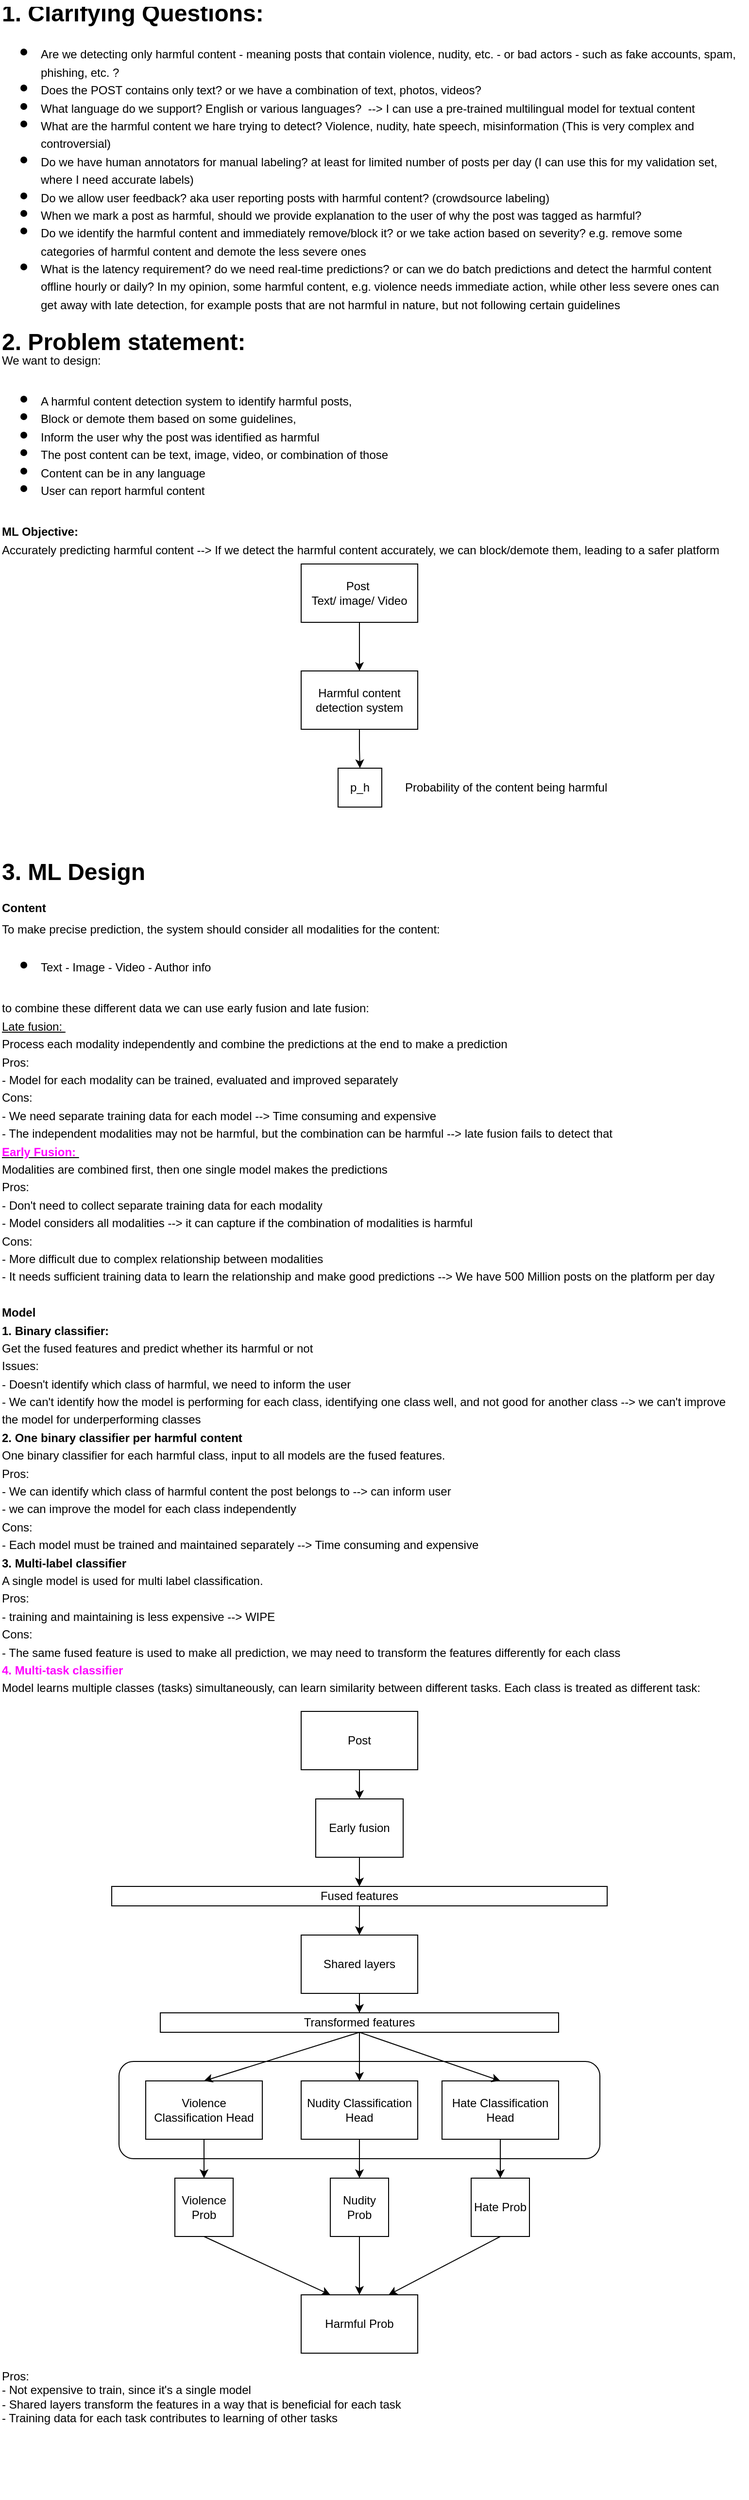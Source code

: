 <mxfile version="24.8.3">
  <diagram name="Page-1" id="U5gOBO9FgZ9HfYY-3pQ9">
    <mxGraphModel dx="1001" dy="744" grid="1" gridSize="10" guides="1" tooltips="1" connect="1" arrows="1" fold="1" page="1" pageScale="1" pageWidth="850" pageHeight="1100" math="0" shadow="0">
      <root>
        <mxCell id="0" />
        <mxCell id="1" parent="0" />
        <mxCell id="IlfbLXd4Qjn4QDNZ3G44-31" value="" style="rounded=1;whiteSpace=wrap;html=1;labelBackgroundColor=default;" vertex="1" parent="1">
          <mxGeometry x="162.5" y="2160" width="495" height="100" as="geometry" />
        </mxCell>
        <mxCell id="IlfbLXd4Qjn4QDNZ3G44-3" value="&lt;h1 style=&quot;margin-top: 0px; line-height: 60%;&quot;&gt;1. Clarifying Questions:&amp;nbsp;&lt;/h1&gt;&lt;h1 style=&quot;margin-top: 0px; line-height: 60%;&quot;&gt;&lt;ul style=&quot;line-height: 60%;&quot;&gt;&lt;li&gt;&lt;span style=&quot;font-size: 12px; font-weight: normal;&quot;&gt;Are we detecting only harmful content - meaning posts that contain&amp;nbsp;&lt;/span&gt;&lt;span style=&quot;font-size: 12px; font-weight: 400;&quot;&gt;violence, nudity, etc. - or bad actors - such as fake accounts, spam, phishing, etc. ?&lt;/span&gt;&lt;br&gt;&lt;/li&gt;&lt;li&gt;&lt;span style=&quot;font-size: 12px; font-weight: 400;&quot;&gt;Does the POST contains only text? or we have a combination of text, photos, videos?&amp;nbsp;&lt;/span&gt;&lt;/li&gt;&lt;li&gt;&lt;span style=&quot;font-size: 12px; font-weight: 400;&quot;&gt;What language do we support? English or various languages? &amp;nbsp;--&amp;gt; I can use a pre-trained multilingual model for textual content&lt;/span&gt;&lt;/li&gt;&lt;li&gt;&lt;span style=&quot;font-size: 12px; font-weight: 400;&quot;&gt;What are the harmful content we hare trying to detect? Violence, nudity, hate speech, misinformation (This is very complex and controversial)&lt;/span&gt;&lt;/li&gt;&lt;li&gt;&lt;span style=&quot;font-size: 12px; font-weight: 400;&quot;&gt;Do we have human annotators for manual labeling? at least for limited number of posts per day (I can use this for my validation set, where I need accurate labels)&lt;/span&gt;&lt;/li&gt;&lt;li&gt;&lt;span style=&quot;font-size: 12px; font-weight: 400;&quot;&gt;Do we allow user feedback? aka user reporting posts with harmful content? (crowdsource labeling)&lt;/span&gt;&lt;/li&gt;&lt;li&gt;&lt;span style=&quot;font-size: 12px; font-weight: 400;&quot;&gt;When we mark a post as harmful, should we provide explanation to the user of why the post was tagged as harmful?&amp;nbsp;&lt;/span&gt;&lt;/li&gt;&lt;li&gt;&lt;span style=&quot;font-size: 12px; font-weight: 400;&quot;&gt;Do we identify the harmful content and immediately remove/block it? or we take action based on severity? e.g. remove some categories of harmful content and demote the less severe ones&lt;/span&gt;&lt;/li&gt;&lt;li&gt;&lt;span style=&quot;font-size: 12px; font-weight: 400;&quot;&gt;What is the latency requirement? do we need real-time predictions? or can we do batch predictions and detect the harmful content offline hourly or daily? In my opinion, some harmful content, e.g. violence needs immediate action, while other less severe ones can get away with late detection, for example posts that are not harmful in nature, but not following certain guidelines&lt;/span&gt;&lt;/li&gt;&lt;/ul&gt;&lt;div style=&quot;line-height: 60%;&quot;&gt;2. Problem statement:&lt;/div&gt;&lt;div style=&quot;line-height: 60%;&quot;&gt;&lt;span style=&quot;font-size: 12px; font-weight: 400;&quot;&gt;We want to design:&lt;/span&gt;&lt;/div&gt;&lt;div style=&quot;line-height: 60%;&quot;&gt;&lt;ul style=&quot;line-height: 60%;&quot;&gt;&lt;li&gt;&lt;span style=&quot;font-size: 12px; font-weight: 400;&quot;&gt;A harmful content detection system to identify harmful posts,&amp;nbsp;&lt;/span&gt;&lt;/li&gt;&lt;li&gt;&lt;span style=&quot;font-size: 12px; font-weight: 400;&quot;&gt;Block or demote them based on some guidelines,&amp;nbsp;&lt;/span&gt;&lt;/li&gt;&lt;li&gt;&lt;span style=&quot;font-size: 12px; font-weight: 400;&quot;&gt;Inform the user why the post was identified as harmful&lt;/span&gt;&lt;br&gt;&lt;/li&gt;&lt;li&gt;&lt;span style=&quot;font-size: 12px; font-weight: 400;&quot;&gt;The post content can be text, image, video, or combination of those&lt;/span&gt;&lt;/li&gt;&lt;li&gt;&lt;span style=&quot;font-size: 12px; font-weight: 400;&quot;&gt;Content can be in any language&lt;/span&gt;&lt;/li&gt;&lt;li&gt;&lt;span style=&quot;font-size: 12px; font-weight: 400;&quot;&gt;User can report harmful content&lt;/span&gt;&lt;/li&gt;&lt;/ul&gt;&lt;div style=&quot;line-height: 60%;&quot;&gt;&lt;span style=&quot;font-size: 12px;&quot;&gt;ML Objective:&amp;nbsp;&lt;/span&gt;&lt;/div&gt;&lt;/div&gt;&lt;div style=&quot;line-height: 60%;&quot;&gt;&lt;span style=&quot;font-size: 12px; font-weight: 400;&quot;&gt;Accurately predicting harmful content --&amp;gt; If we detect the harmful content accurately, we can block/demote them, leading to a safer platform&lt;/span&gt;&lt;/div&gt;&lt;div style=&quot;line-height: 60%;&quot;&gt;&lt;span style=&quot;font-size: 12px; font-weight: 400;&quot;&gt;&lt;br&gt;&lt;/span&gt;&lt;/div&gt;&lt;div style=&quot;line-height: 60%;&quot;&gt;&lt;span style=&quot;font-size: 12px; font-weight: 400;&quot;&gt;&lt;br&gt;&lt;/span&gt;&lt;/div&gt;&lt;div style=&quot;line-height: 60%;&quot;&gt;&lt;span style=&quot;font-size: 12px; font-weight: 400;&quot;&gt;&lt;br&gt;&lt;/span&gt;&lt;/div&gt;&lt;div style=&quot;line-height: 60%;&quot;&gt;&lt;span style=&quot;font-size: 12px; font-weight: 400;&quot;&gt;&lt;br&gt;&lt;/span&gt;&lt;/div&gt;&lt;div style=&quot;line-height: 60%;&quot;&gt;&lt;span style=&quot;font-size: 12px; font-weight: 400;&quot;&gt;&lt;br&gt;&lt;/span&gt;&lt;/div&gt;&lt;div style=&quot;line-height: 60%;&quot;&gt;&lt;span style=&quot;font-size: 12px; font-weight: 400;&quot;&gt;&lt;br&gt;&lt;/span&gt;&lt;/div&gt;&lt;div style=&quot;line-height: 60%;&quot;&gt;&lt;span style=&quot;font-size: 12px; font-weight: 400;&quot;&gt;&lt;br&gt;&lt;/span&gt;&lt;/div&gt;&lt;div style=&quot;line-height: 60%;&quot;&gt;&lt;span style=&quot;font-size: 12px; font-weight: 400;&quot;&gt;&lt;br&gt;&lt;/span&gt;&lt;/div&gt;&lt;div style=&quot;line-height: 60%;&quot;&gt;&lt;span style=&quot;font-size: 12px; font-weight: 400;&quot;&gt;&lt;br&gt;&lt;/span&gt;&lt;/div&gt;&lt;div style=&quot;line-height: 60%;&quot;&gt;&lt;span style=&quot;font-size: 12px; font-weight: 400;&quot;&gt;&lt;br&gt;&lt;/span&gt;&lt;/div&gt;&lt;div style=&quot;line-height: 60%;&quot;&gt;&lt;br&gt;&lt;/div&gt;&lt;div style=&quot;line-height: 60%;&quot;&gt;&lt;div style=&quot;line-height: 60%;&quot;&gt;&lt;span style=&quot;font-size: 12px; font-weight: 400;&quot;&gt;&lt;br&gt;&lt;/span&gt;&lt;/div&gt;&lt;/div&gt;&lt;div style=&quot;line-height: 60%;&quot;&gt;&lt;span style=&quot;font-size: 12px; font-weight: 400;&quot;&gt;&lt;br&gt;&lt;/span&gt;&lt;/div&gt;&lt;/h1&gt;" style="text;html=1;whiteSpace=wrap;overflow=hidden;rounded=0;" vertex="1" parent="1">
          <mxGeometry x="40" y="40" width="760" height="590" as="geometry" />
        </mxCell>
        <mxCell id="IlfbLXd4Qjn4QDNZ3G44-13" value="" style="group" vertex="1" connectable="0" parent="1">
          <mxGeometry x="350" y="620" width="335" height="250" as="geometry" />
        </mxCell>
        <mxCell id="IlfbLXd4Qjn4QDNZ3G44-8" style="edgeStyle=orthogonalEdgeStyle;rounded=0;orthogonalLoop=1;jettySize=auto;html=1;exitX=0.5;exitY=1;exitDx=0;exitDy=0;entryX=0.5;entryY=0;entryDx=0;entryDy=0;" edge="1" parent="IlfbLXd4Qjn4QDNZ3G44-13" source="IlfbLXd4Qjn4QDNZ3G44-6" target="IlfbLXd4Qjn4QDNZ3G44-7">
          <mxGeometry relative="1" as="geometry" />
        </mxCell>
        <mxCell id="IlfbLXd4Qjn4QDNZ3G44-6" value="Post&amp;nbsp;&lt;div&gt;Text/ image/ Video&lt;/div&gt;" style="rounded=0;whiteSpace=wrap;html=1;" vertex="1" parent="IlfbLXd4Qjn4QDNZ3G44-13">
          <mxGeometry width="120" height="60" as="geometry" />
        </mxCell>
        <mxCell id="IlfbLXd4Qjn4QDNZ3G44-10" style="edgeStyle=orthogonalEdgeStyle;rounded=0;orthogonalLoop=1;jettySize=auto;html=1;exitX=0.5;exitY=1;exitDx=0;exitDy=0;entryX=0.5;entryY=0;entryDx=0;entryDy=0;" edge="1" parent="IlfbLXd4Qjn4QDNZ3G44-13" source="IlfbLXd4Qjn4QDNZ3G44-7" target="IlfbLXd4Qjn4QDNZ3G44-9">
          <mxGeometry relative="1" as="geometry" />
        </mxCell>
        <mxCell id="IlfbLXd4Qjn4QDNZ3G44-7" value="Harmful content detection system" style="rounded=0;whiteSpace=wrap;html=1;" vertex="1" parent="IlfbLXd4Qjn4QDNZ3G44-13">
          <mxGeometry y="110" width="120" height="60" as="geometry" />
        </mxCell>
        <mxCell id="IlfbLXd4Qjn4QDNZ3G44-9" value="p_h" style="rounded=0;whiteSpace=wrap;html=1;" vertex="1" parent="IlfbLXd4Qjn4QDNZ3G44-13">
          <mxGeometry x="38" y="210" width="45" height="40" as="geometry" />
        </mxCell>
        <mxCell id="IlfbLXd4Qjn4QDNZ3G44-11" value="Probability of the content being harmful&amp;nbsp;" style="text;html=1;align=left;verticalAlign=middle;whiteSpace=wrap;rounded=0;" vertex="1" parent="IlfbLXd4Qjn4QDNZ3G44-13">
          <mxGeometry x="105" y="215" width="230" height="30" as="geometry" />
        </mxCell>
        <mxCell id="IlfbLXd4Qjn4QDNZ3G44-14" value="&lt;h4&gt;&lt;font style=&quot;font-size: 24px;&quot;&gt;3. ML Design&lt;/font&gt;&lt;/h4&gt;&lt;p style=&quot;line-height: 110%;&quot;&gt;&lt;b&gt;Content&lt;/b&gt;&lt;/p&gt;&lt;div style=&quot;line-height: 60%;&quot;&gt;To make&amp;nbsp;precise prediction, the system should consider all modalities for the content:&amp;nbsp;&lt;/div&gt;&lt;h1 style=&quot;margin-top: 0px; line-height: 60%;&quot;&gt;&lt;div style=&quot;line-height: 60%;&quot;&gt;&lt;ul style=&quot;line-height: 60%;&quot;&gt;&lt;li style=&quot;text-align: left;&quot;&gt;&lt;span style=&quot;font-size: 12px; font-weight: normal;&quot;&gt;Text - Image - Video - Author info&lt;/span&gt;&lt;/li&gt;&lt;/ul&gt;&lt;div style=&quot;text-align: left; line-height: 60%;&quot;&gt;&lt;span style=&quot;font-size: 12px; font-weight: normal;&quot;&gt;to combine these different data we can use early fusion and late fusion:&amp;nbsp;&lt;/span&gt;&lt;/div&gt;&lt;div style=&quot;text-align: left; line-height: 60%;&quot;&gt;&lt;span style=&quot;font-size: 12px; font-weight: normal;&quot;&gt;&lt;u&gt;Late fusion:&amp;nbsp;&lt;/u&gt;&lt;/span&gt;&lt;/div&gt;&lt;div style=&quot;text-align: left; line-height: 60%;&quot;&gt;&lt;span style=&quot;font-size: 12px; font-weight: normal;&quot;&gt;Process each modality independently and combine the predictions at the end to make a prediction&lt;/span&gt;&lt;/div&gt;&lt;div style=&quot;text-align: left; line-height: 60%;&quot;&gt;&lt;span style=&quot;font-size: 12px; font-weight: normal;&quot;&gt;Pros:&lt;/span&gt;&lt;/div&gt;&lt;div style=&quot;line-height: 60%;&quot;&gt;&lt;span style=&quot;font-size: 12px; font-weight: 400;&quot;&gt;- Model for each modality can be trained, evaluated and improved&amp;nbsp;separately&lt;/span&gt;&lt;/div&gt;&lt;div style=&quot;line-height: 60%;&quot;&gt;&lt;span style=&quot;font-size: 12px; font-weight: 400;&quot;&gt;Cons:&lt;/span&gt;&lt;/div&gt;&lt;div style=&quot;line-height: 60%;&quot;&gt;&lt;span style=&quot;font-size: 12px; font-weight: 400;&quot;&gt;- We need separate training data for each model --&amp;gt; Time consuming and expensive&lt;/span&gt;&lt;/div&gt;&lt;div style=&quot;line-height: 60%;&quot;&gt;&lt;span style=&quot;font-size: 12px; font-weight: 400;&quot;&gt;- The independent modalities may not be harmful, but the combination can be harmful --&amp;gt; late fusion fails to detect that&lt;/span&gt;&lt;/div&gt;&lt;div style=&quot;line-height: 60%;&quot;&gt;&lt;span style=&quot;font-size: 12px;&quot;&gt;&lt;u&gt;&lt;font color=&quot;#ff00ff&quot;&gt;Early Fusion:&amp;nbsp;&lt;/font&gt;&lt;/u&gt;&lt;/span&gt;&lt;/div&gt;&lt;div style=&quot;line-height: 60%;&quot;&gt;&lt;span style=&quot;font-size: 12px; font-weight: 400;&quot;&gt;Modalities are combined first, then one single model makes the predictions&lt;/span&gt;&lt;/div&gt;&lt;div style=&quot;line-height: 60%;&quot;&gt;&lt;span style=&quot;font-size: 12px; font-weight: 400;&quot;&gt;Pros:&amp;nbsp;&lt;/span&gt;&lt;/div&gt;&lt;div style=&quot;line-height: 60%;&quot;&gt;&lt;span style=&quot;font-size: 12px; font-weight: 400;&quot;&gt;- Don&#39;t need to collect separate training data for each modality&lt;/span&gt;&lt;/div&gt;&lt;div style=&quot;line-height: 60%;&quot;&gt;&lt;span style=&quot;font-size: 12px; font-weight: 400;&quot;&gt;- Model considers all modalities --&amp;gt; it can capture if the combination of modalities is harmful&lt;/span&gt;&lt;/div&gt;&lt;div style=&quot;line-height: 60%;&quot;&gt;&lt;span style=&quot;font-size: 12px; font-weight: 400;&quot;&gt;Cons:&amp;nbsp;&lt;/span&gt;&lt;/div&gt;&lt;div style=&quot;line-height: 60%;&quot;&gt;&lt;span style=&quot;font-size: 12px; font-weight: 400;&quot;&gt;- More difficult due to complex relationship between modalities&lt;/span&gt;&lt;/div&gt;&lt;div style=&quot;line-height: 60%;&quot;&gt;&lt;span style=&quot;font-size: 12px; font-weight: 400;&quot;&gt;- It needs sufficient training data to learn the relationship and make good predictions --&amp;gt; We have 500 Million posts on the platform per day&lt;/span&gt;&lt;/div&gt;&lt;div style=&quot;text-align: center; line-height: 60%;&quot;&gt;&lt;span style=&quot;font-size: 12px; font-weight: 400;&quot;&gt;&lt;br&gt;&lt;/span&gt;&lt;/div&gt;&lt;div style=&quot;text-align: left; line-height: 60%;&quot;&gt;&lt;span style=&quot;font-size: 12px;&quot;&gt;Model&lt;/span&gt;&lt;/div&gt;&lt;div style=&quot;text-align: left; line-height: 60%;&quot;&gt;&lt;span style=&quot;font-size: 12px;&quot;&gt;1. Binary classifier:&lt;/span&gt;&lt;/div&gt;&lt;div style=&quot;text-align: left; line-height: 60%;&quot;&gt;&lt;span style=&quot;font-size: 12px; font-weight: normal;&quot;&gt;Get the fused features and predict whether its harmful or not&lt;/span&gt;&lt;/div&gt;&lt;div style=&quot;text-align: left; line-height: 60%;&quot;&gt;&lt;span style=&quot;font-size: 12px; font-weight: normal;&quot;&gt;Issues:&amp;nbsp;&lt;/span&gt;&lt;/div&gt;&lt;div style=&quot;text-align: left; line-height: 60%;&quot;&gt;&lt;span style=&quot;font-size: 12px; font-weight: normal;&quot;&gt;- Doesn&#39;t identify which class of harmful, we need to inform the user&lt;/span&gt;&lt;/div&gt;&lt;div style=&quot;text-align: left; line-height: 60%;&quot;&gt;&lt;span style=&quot;font-size: 12px; font-weight: normal;&quot;&gt;- We can&#39;t identify how the model is performing for each class, identifying one class well, and not good for another class --&amp;gt; we can&#39;t improve the model for underperforming classes&lt;/span&gt;&lt;/div&gt;&lt;div style=&quot;text-align: left; line-height: 60%;&quot;&gt;&lt;span style=&quot;font-size: 12px;&quot;&gt;2. One binary classifier per harmful content&lt;/span&gt;&lt;/div&gt;&lt;div style=&quot;text-align: left; line-height: 60%;&quot;&gt;&lt;span style=&quot;font-size: 12px; font-weight: normal;&quot;&gt;One binary classifier for each harmful class, input to all models are the fused features.&amp;nbsp;&lt;/span&gt;&lt;/div&gt;&lt;div style=&quot;text-align: left; line-height: 60%;&quot;&gt;&lt;span style=&quot;font-size: 12px; font-weight: normal;&quot;&gt;Pros:&amp;nbsp;&lt;/span&gt;&lt;/div&gt;&lt;div style=&quot;text-align: left; line-height: 60%;&quot;&gt;&lt;span style=&quot;font-size: 12px; font-weight: normal;&quot;&gt;- We can identify which class of harmful content the post belongs to --&amp;gt; can inform user&lt;/span&gt;&lt;/div&gt;&lt;div style=&quot;text-align: left; line-height: 60%;&quot;&gt;&lt;span style=&quot;font-size: 12px; font-weight: normal;&quot;&gt;- we can improve the model for each class independently&lt;/span&gt;&lt;/div&gt;&lt;div style=&quot;text-align: left; line-height: 60%;&quot;&gt;&lt;span style=&quot;font-size: 12px; font-weight: normal;&quot;&gt;Cons:&amp;nbsp;&lt;/span&gt;&lt;/div&gt;&lt;div style=&quot;text-align: left; line-height: 60%;&quot;&gt;&lt;span style=&quot;font-size: 12px; font-weight: normal;&quot;&gt;- Each model must be trained and maintained&amp;nbsp;&lt;/span&gt;&lt;span style=&quot;font-size: 12px; font-weight: 400;&quot;&gt;separately --&amp;gt; Time consuming and expensive&lt;/span&gt;&lt;/div&gt;&lt;div style=&quot;text-align: left; line-height: 60%;&quot;&gt;&lt;span style=&quot;font-size: 12px;&quot;&gt;3. Multi-label classifier&lt;/span&gt;&lt;/div&gt;&lt;div style=&quot;text-align: left; line-height: 60%;&quot;&gt;&lt;span style=&quot;font-size: 12px; font-weight: normal;&quot;&gt;A single model is used for multi label classification.&amp;nbsp;&lt;/span&gt;&lt;/div&gt;&lt;div style=&quot;text-align: left; line-height: 60%;&quot;&gt;&lt;span style=&quot;font-size: 12px; font-weight: normal;&quot;&gt;Pros:&amp;nbsp;&lt;/span&gt;&lt;/div&gt;&lt;div style=&quot;text-align: left; line-height: 60%;&quot;&gt;&lt;span style=&quot;font-size: 12px; font-weight: normal;&quot;&gt;- training and maintaining is less expensive --&amp;gt; WIPE&lt;/span&gt;&lt;/div&gt;&lt;div style=&quot;text-align: left; line-height: 60%;&quot;&gt;&lt;span style=&quot;font-size: 12px; font-weight: normal;&quot;&gt;Cons:&amp;nbsp;&lt;/span&gt;&lt;/div&gt;&lt;div style=&quot;text-align: left; line-height: 60%;&quot;&gt;&lt;span style=&quot;font-size: 12px; font-weight: normal;&quot;&gt;- &lt;/span&gt;&lt;span style=&quot;font-size: 12px; font-weight: 400;&quot;&gt;The&lt;/span&gt;&lt;span style=&quot;font-size: 12px; font-weight: normal;&quot;&gt;&amp;nbsp;same fused feature is used to make all prediction, we may need to transform the features differently for each class&amp;nbsp;&lt;/span&gt;&lt;/div&gt;&lt;div style=&quot;text-align: left; line-height: 60%;&quot;&gt;&lt;span style=&quot;font-size: 12px;&quot;&gt;&lt;font color=&quot;#ff00ff&quot;&gt;4. Multi-task classifier&lt;/font&gt;&lt;/span&gt;&lt;/div&gt;&lt;div style=&quot;text-align: left; line-height: 60%;&quot;&gt;&lt;span style=&quot;caret-color: rgb(255, 0, 255); font-size: 12px; font-weight: normal;&quot;&gt;Model learns multiple classes (tasks) &lt;/span&gt;&lt;span style=&quot;caret-color: rgb(255, 0, 255); font-size: 12px; font-weight: 400;&quot;&gt;simultaneously, can learn similarity between different tasks. Each class is treated as different task:&amp;nbsp;&lt;/span&gt;&lt;/div&gt;&lt;/div&gt;&lt;div style=&quot;line-height: 60%;&quot;&gt;&lt;span style=&quot;font-size: 12px; font-weight: normal;&quot;&gt;&lt;br&gt;&lt;/span&gt;&lt;/div&gt;&lt;/h1&gt;&lt;p&gt;&lt;/p&gt;" style="text;html=1;align=left;verticalAlign=top;whiteSpace=wrap;rounded=0;" vertex="1" parent="1">
          <mxGeometry x="40" y="900" width="761" height="510" as="geometry" />
        </mxCell>
        <mxCell id="IlfbLXd4Qjn4QDNZ3G44-25" value="" style="edgeStyle=orthogonalEdgeStyle;rounded=0;orthogonalLoop=1;jettySize=auto;html=1;" edge="1" parent="1" source="IlfbLXd4Qjn4QDNZ3G44-15" target="IlfbLXd4Qjn4QDNZ3G44-20">
          <mxGeometry relative="1" as="geometry" />
        </mxCell>
        <mxCell id="IlfbLXd4Qjn4QDNZ3G44-15" value="Fused features" style="rounded=0;whiteSpace=wrap;html=1;" vertex="1" parent="1">
          <mxGeometry x="155" y="1980" width="510" height="20" as="geometry" />
        </mxCell>
        <mxCell id="IlfbLXd4Qjn4QDNZ3G44-18" value="" style="edgeStyle=orthogonalEdgeStyle;rounded=0;orthogonalLoop=1;jettySize=auto;html=1;" edge="1" parent="1" source="IlfbLXd4Qjn4QDNZ3G44-16" target="IlfbLXd4Qjn4QDNZ3G44-17">
          <mxGeometry relative="1" as="geometry" />
        </mxCell>
        <mxCell id="IlfbLXd4Qjn4QDNZ3G44-16" value="Post" style="rounded=0;whiteSpace=wrap;html=1;" vertex="1" parent="1">
          <mxGeometry x="350" y="1800" width="120" height="60" as="geometry" />
        </mxCell>
        <mxCell id="IlfbLXd4Qjn4QDNZ3G44-19" value="" style="edgeStyle=orthogonalEdgeStyle;rounded=0;orthogonalLoop=1;jettySize=auto;html=1;" edge="1" parent="1" source="IlfbLXd4Qjn4QDNZ3G44-17" target="IlfbLXd4Qjn4QDNZ3G44-15">
          <mxGeometry relative="1" as="geometry" />
        </mxCell>
        <mxCell id="IlfbLXd4Qjn4QDNZ3G44-17" value="Early fusion" style="rounded=0;whiteSpace=wrap;html=1;" vertex="1" parent="1">
          <mxGeometry x="365" y="1890" width="90" height="60" as="geometry" />
        </mxCell>
        <mxCell id="IlfbLXd4Qjn4QDNZ3G44-27" value="" style="edgeStyle=orthogonalEdgeStyle;rounded=0;orthogonalLoop=1;jettySize=auto;html=1;" edge="1" parent="1" source="IlfbLXd4Qjn4QDNZ3G44-20" target="IlfbLXd4Qjn4QDNZ3G44-26">
          <mxGeometry relative="1" as="geometry" />
        </mxCell>
        <mxCell id="IlfbLXd4Qjn4QDNZ3G44-20" value="Shared layers" style="rounded=0;whiteSpace=wrap;html=1;" vertex="1" parent="1">
          <mxGeometry x="350" y="2030" width="120" height="60" as="geometry" />
        </mxCell>
        <mxCell id="IlfbLXd4Qjn4QDNZ3G44-36" value="" style="edgeStyle=orthogonalEdgeStyle;rounded=0;orthogonalLoop=1;jettySize=auto;html=1;" edge="1" parent="1" source="IlfbLXd4Qjn4QDNZ3G44-26" target="IlfbLXd4Qjn4QDNZ3G44-29">
          <mxGeometry relative="1" as="geometry" />
        </mxCell>
        <mxCell id="IlfbLXd4Qjn4QDNZ3G44-26" value="Transformed features" style="rounded=0;whiteSpace=wrap;html=1;" vertex="1" parent="1">
          <mxGeometry x="205" y="2110" width="410" height="20" as="geometry" />
        </mxCell>
        <mxCell id="IlfbLXd4Qjn4QDNZ3G44-40" value="" style="edgeStyle=orthogonalEdgeStyle;rounded=0;orthogonalLoop=1;jettySize=auto;html=1;" edge="1" parent="1" source="IlfbLXd4Qjn4QDNZ3G44-28" target="IlfbLXd4Qjn4QDNZ3G44-39">
          <mxGeometry relative="1" as="geometry" />
        </mxCell>
        <mxCell id="IlfbLXd4Qjn4QDNZ3G44-28" value="Violence Classification Head" style="rounded=0;whiteSpace=wrap;html=1;" vertex="1" parent="1">
          <mxGeometry x="190" y="2180" width="120" height="60" as="geometry" />
        </mxCell>
        <mxCell id="IlfbLXd4Qjn4QDNZ3G44-42" value="" style="edgeStyle=orthogonalEdgeStyle;rounded=0;orthogonalLoop=1;jettySize=auto;html=1;" edge="1" parent="1" source="IlfbLXd4Qjn4QDNZ3G44-29" target="IlfbLXd4Qjn4QDNZ3G44-41">
          <mxGeometry relative="1" as="geometry" />
        </mxCell>
        <mxCell id="IlfbLXd4Qjn4QDNZ3G44-29" value="Nudity Classification Head" style="rounded=0;whiteSpace=wrap;html=1;" vertex="1" parent="1">
          <mxGeometry x="350" y="2180" width="120" height="60" as="geometry" />
        </mxCell>
        <mxCell id="IlfbLXd4Qjn4QDNZ3G44-44" value="" style="edgeStyle=orthogonalEdgeStyle;rounded=0;orthogonalLoop=1;jettySize=auto;html=1;" edge="1" parent="1" source="IlfbLXd4Qjn4QDNZ3G44-30" target="IlfbLXd4Qjn4QDNZ3G44-43">
          <mxGeometry relative="1" as="geometry" />
        </mxCell>
        <mxCell id="IlfbLXd4Qjn4QDNZ3G44-30" value="Hate Classification Head" style="rounded=0;whiteSpace=wrap;html=1;" vertex="1" parent="1">
          <mxGeometry x="495" y="2180" width="120" height="60" as="geometry" />
        </mxCell>
        <mxCell id="IlfbLXd4Qjn4QDNZ3G44-37" value="" style="endArrow=classic;html=1;rounded=0;exitX=0.5;exitY=1;exitDx=0;exitDy=0;entryX=0.5;entryY=0;entryDx=0;entryDy=0;" edge="1" parent="1" source="IlfbLXd4Qjn4QDNZ3G44-26" target="IlfbLXd4Qjn4QDNZ3G44-28">
          <mxGeometry width="50" height="50" relative="1" as="geometry">
            <mxPoint x="300" y="2190" as="sourcePoint" />
            <mxPoint x="350" y="2140" as="targetPoint" />
          </mxGeometry>
        </mxCell>
        <mxCell id="IlfbLXd4Qjn4QDNZ3G44-38" value="" style="endArrow=classic;html=1;rounded=0;exitX=0.5;exitY=1;exitDx=0;exitDy=0;entryX=0.5;entryY=0;entryDx=0;entryDy=0;" edge="1" parent="1" source="IlfbLXd4Qjn4QDNZ3G44-26" target="IlfbLXd4Qjn4QDNZ3G44-30">
          <mxGeometry width="50" height="50" relative="1" as="geometry">
            <mxPoint x="300" y="2190" as="sourcePoint" />
            <mxPoint x="350" y="2140" as="targetPoint" />
          </mxGeometry>
        </mxCell>
        <mxCell id="IlfbLXd4Qjn4QDNZ3G44-39" value="Violence Prob" style="rounded=0;whiteSpace=wrap;html=1;" vertex="1" parent="1">
          <mxGeometry x="220" y="2280" width="60" height="60" as="geometry" />
        </mxCell>
        <mxCell id="IlfbLXd4Qjn4QDNZ3G44-49" value="" style="edgeStyle=orthogonalEdgeStyle;rounded=0;orthogonalLoop=1;jettySize=auto;html=1;" edge="1" parent="1" source="IlfbLXd4Qjn4QDNZ3G44-41" target="IlfbLXd4Qjn4QDNZ3G44-47">
          <mxGeometry relative="1" as="geometry" />
        </mxCell>
        <mxCell id="IlfbLXd4Qjn4QDNZ3G44-41" value="Nudity Prob" style="rounded=0;whiteSpace=wrap;html=1;" vertex="1" parent="1">
          <mxGeometry x="380" y="2280" width="60" height="60" as="geometry" />
        </mxCell>
        <mxCell id="IlfbLXd4Qjn4QDNZ3G44-43" value="Hate Prob" style="rounded=0;whiteSpace=wrap;html=1;" vertex="1" parent="1">
          <mxGeometry x="525" y="2280" width="60" height="60" as="geometry" />
        </mxCell>
        <mxCell id="IlfbLXd4Qjn4QDNZ3G44-46" value="Pros:&amp;nbsp;&lt;div&gt;- Not expensive to train, since it&#39;s a single model&lt;/div&gt;&lt;div&gt;- Shared layers transform the features in a way that is beneficial for each task&lt;/div&gt;&lt;div&gt;- Training data for each task contributes to learning of other tasks&lt;/div&gt;&lt;div&gt;&amp;nbsp;&lt;/div&gt;" style="text;html=1;align=left;verticalAlign=top;whiteSpace=wrap;rounded=0;" vertex="1" parent="1">
          <mxGeometry x="40" y="2470" width="770" height="140" as="geometry" />
        </mxCell>
        <mxCell id="IlfbLXd4Qjn4QDNZ3G44-47" value="Harmful Prob" style="rounded=0;whiteSpace=wrap;html=1;" vertex="1" parent="1">
          <mxGeometry x="350" y="2400" width="120" height="60" as="geometry" />
        </mxCell>
        <mxCell id="IlfbLXd4Qjn4QDNZ3G44-48" value="" style="endArrow=classic;html=1;rounded=0;exitX=0.5;exitY=1;exitDx=0;exitDy=0;entryX=0.25;entryY=0;entryDx=0;entryDy=0;" edge="1" parent="1" source="IlfbLXd4Qjn4QDNZ3G44-39" target="IlfbLXd4Qjn4QDNZ3G44-47">
          <mxGeometry width="50" height="50" relative="1" as="geometry">
            <mxPoint x="420" y="2510" as="sourcePoint" />
            <mxPoint x="470" y="2460" as="targetPoint" />
          </mxGeometry>
        </mxCell>
        <mxCell id="IlfbLXd4Qjn4QDNZ3G44-50" value="" style="endArrow=classic;html=1;rounded=0;exitX=0.5;exitY=1;exitDx=0;exitDy=0;entryX=0.75;entryY=0;entryDx=0;entryDy=0;" edge="1" parent="1" source="IlfbLXd4Qjn4QDNZ3G44-43" target="IlfbLXd4Qjn4QDNZ3G44-47">
          <mxGeometry width="50" height="50" relative="1" as="geometry">
            <mxPoint x="420" y="2510" as="sourcePoint" />
            <mxPoint x="470" y="2460" as="targetPoint" />
          </mxGeometry>
        </mxCell>
      </root>
    </mxGraphModel>
  </diagram>
</mxfile>

